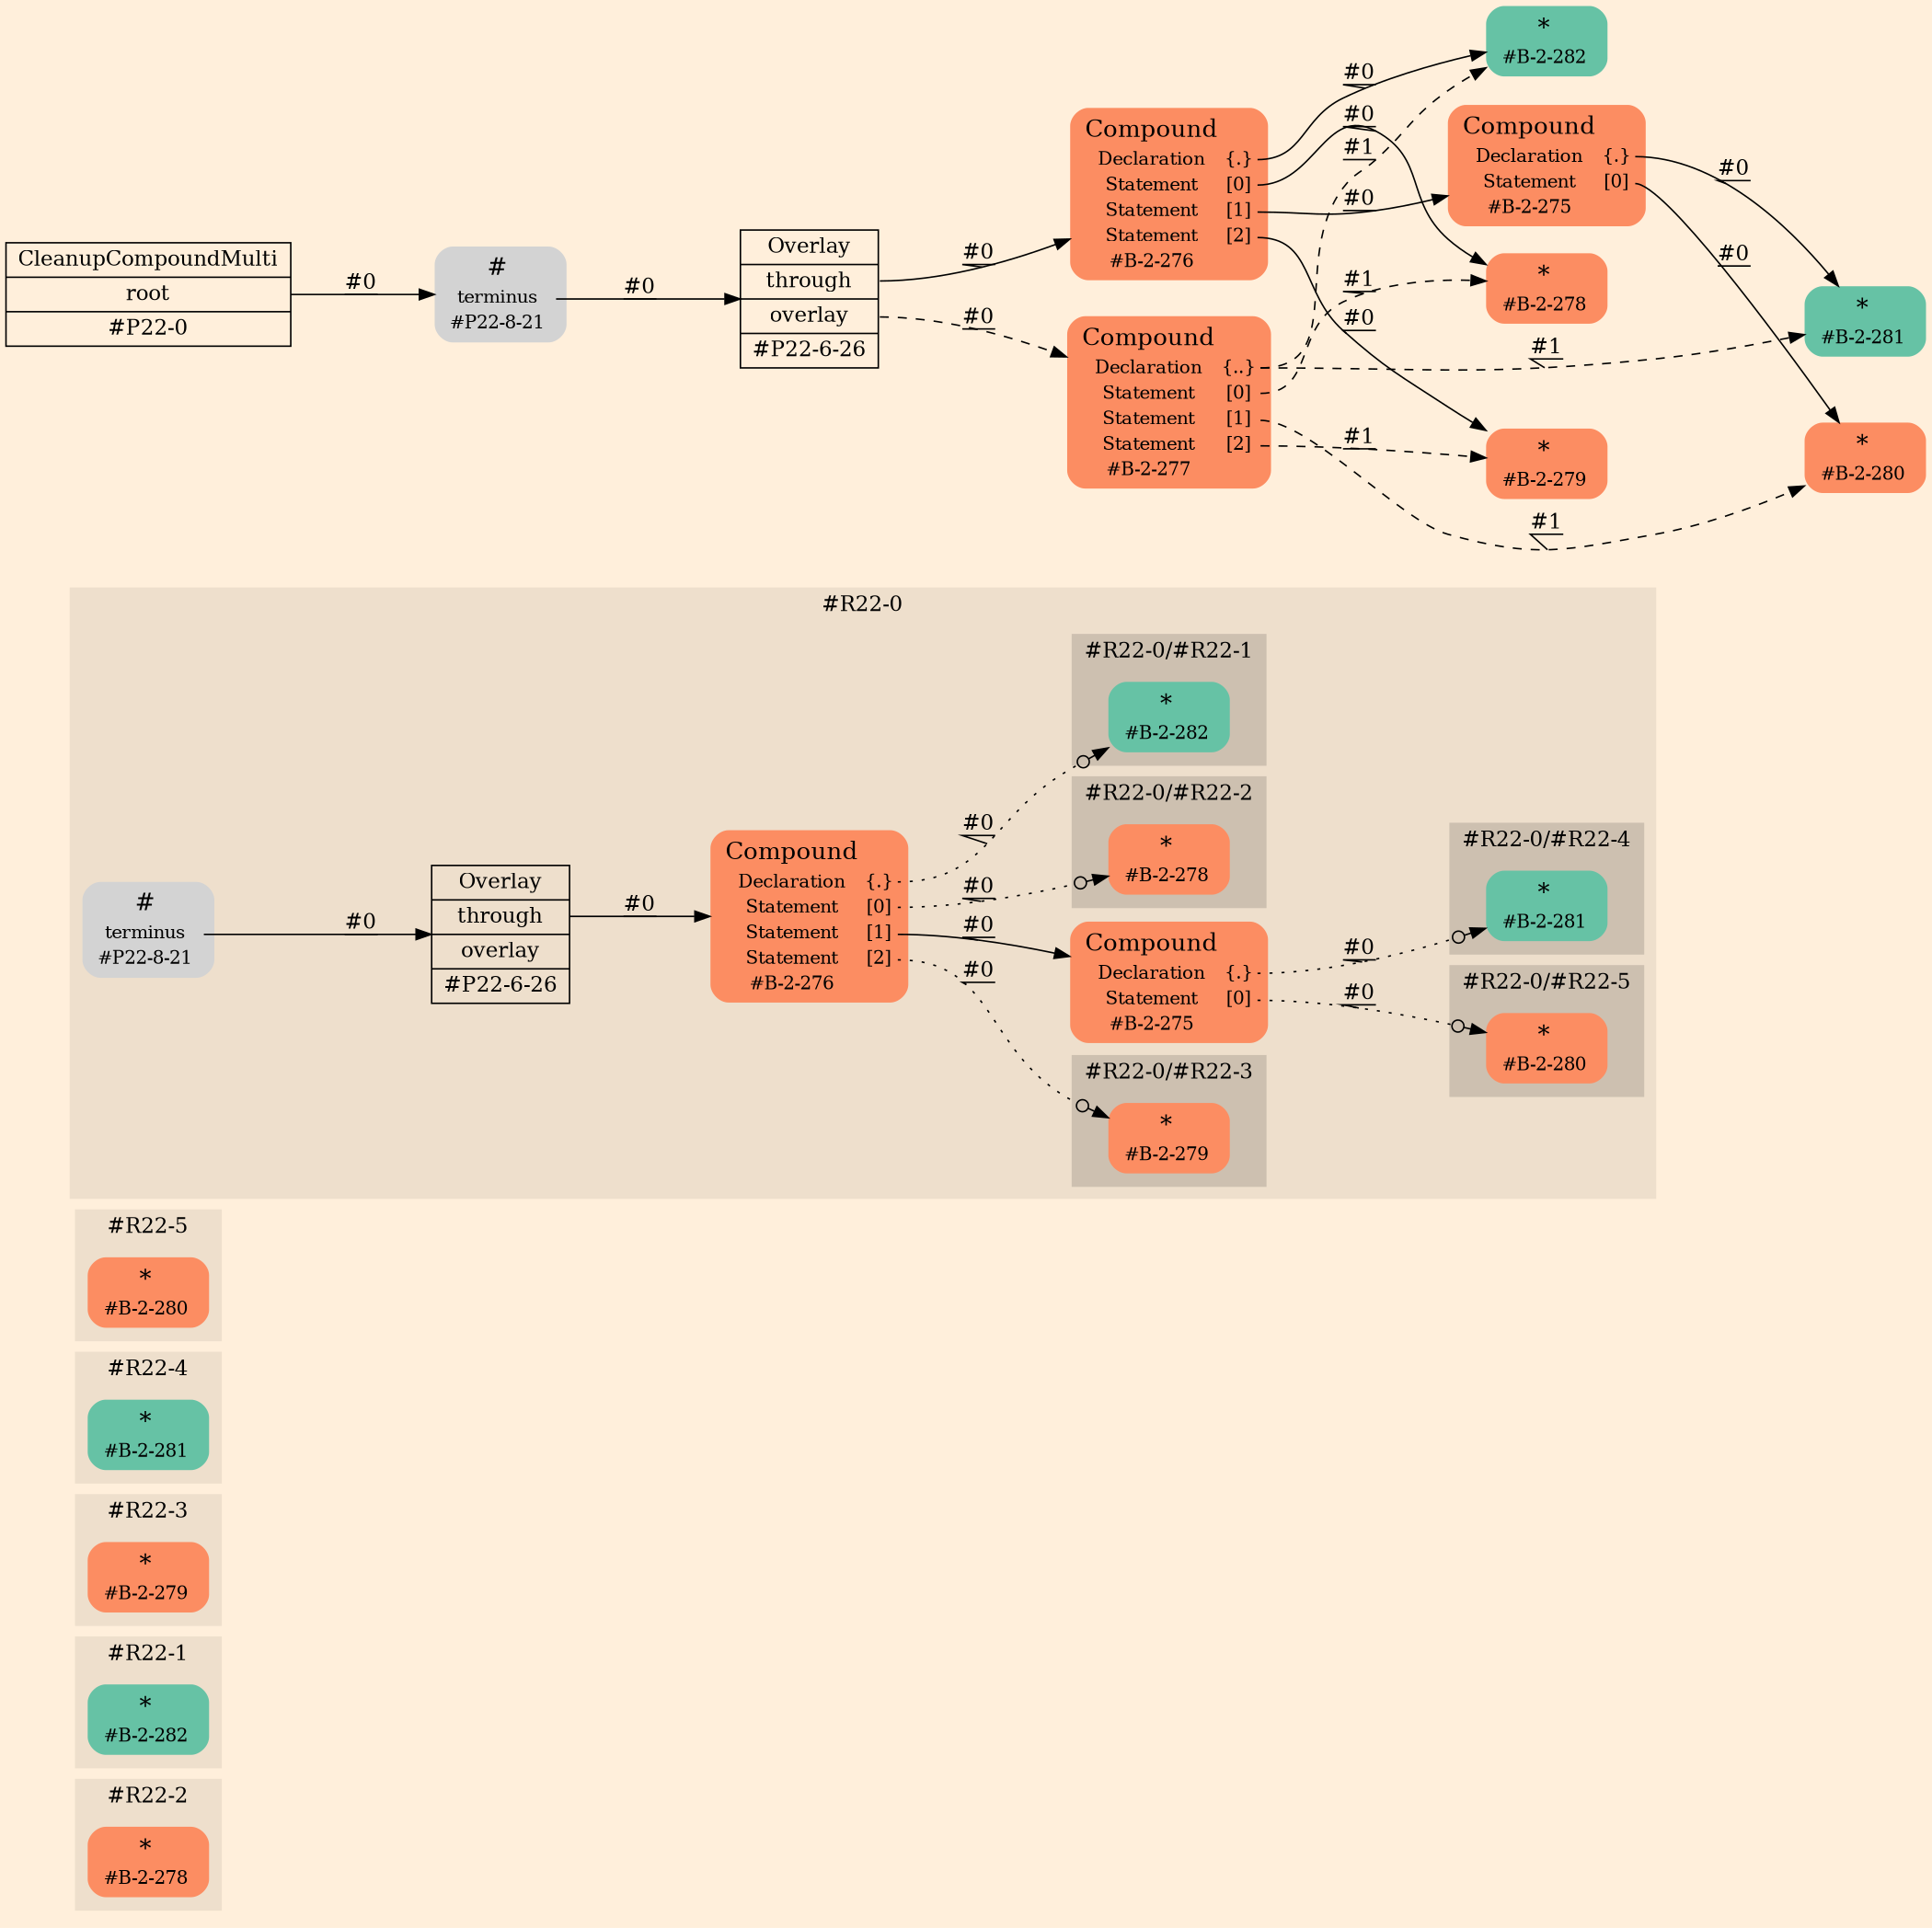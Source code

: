 digraph Inferno {
graph [
    rankdir = "LR"
    ranksep = 1.0
    size = "14,20"
    bgcolor = antiquewhite1
    color = black
    fontcolor = black
];
node [
];
// -------------------- figure #R22-2 --------------------
subgraph "cluster#R22-2" {
    label = "#R22-2"
    style = "filled"
    color = antiquewhite2
    "#R22-2/#B-2-278" [
        shape = "plaintext"
        fillcolor = "/set28/2"
        label = <<TABLE BORDER="0" CELLBORDER="0" CELLSPACING="0">
         <TR><TD><FONT POINT-SIZE="16.0">*</FONT></TD><TD></TD></TR>
         <TR><TD>#B-2-278</TD><TD PORT="port0"></TD></TR>
        </TABLE>>
        style = "rounded,filled"
        fontsize = "12"
    ];
    
}


// -------------------- figure #R22-1 --------------------
subgraph "cluster#R22-1" {
    label = "#R22-1"
    style = "filled"
    color = antiquewhite2
    "#R22-1/#B-2-282" [
        shape = "plaintext"
        fillcolor = "/set28/1"
        label = <<TABLE BORDER="0" CELLBORDER="0" CELLSPACING="0">
         <TR><TD><FONT POINT-SIZE="16.0">*</FONT></TD><TD></TD></TR>
         <TR><TD>#B-2-282</TD><TD PORT="port0"></TD></TR>
        </TABLE>>
        style = "rounded,filled"
        fontsize = "12"
    ];
    
}


// -------------------- figure #R22-3 --------------------
subgraph "cluster#R22-3" {
    label = "#R22-3"
    style = "filled"
    color = antiquewhite2
    "#R22-3/#B-2-279" [
        shape = "plaintext"
        fillcolor = "/set28/2"
        label = <<TABLE BORDER="0" CELLBORDER="0" CELLSPACING="0">
         <TR><TD><FONT POINT-SIZE="16.0">*</FONT></TD><TD></TD></TR>
         <TR><TD>#B-2-279</TD><TD PORT="port0"></TD></TR>
        </TABLE>>
        style = "rounded,filled"
        fontsize = "12"
    ];
    
}


// -------------------- figure #R22-4 --------------------
subgraph "cluster#R22-4" {
    label = "#R22-4"
    style = "filled"
    color = antiquewhite2
    "#R22-4/#B-2-281" [
        shape = "plaintext"
        fillcolor = "/set28/1"
        label = <<TABLE BORDER="0" CELLBORDER="0" CELLSPACING="0">
         <TR><TD><FONT POINT-SIZE="16.0">*</FONT></TD><TD></TD></TR>
         <TR><TD>#B-2-281</TD><TD PORT="port0"></TD></TR>
        </TABLE>>
        style = "rounded,filled"
        fontsize = "12"
    ];
    
}


// -------------------- figure #R22-5 --------------------
subgraph "cluster#R22-5" {
    label = "#R22-5"
    style = "filled"
    color = antiquewhite2
    "#R22-5/#B-2-280" [
        shape = "plaintext"
        fillcolor = "/set28/2"
        label = <<TABLE BORDER="0" CELLBORDER="0" CELLSPACING="0">
         <TR><TD><FONT POINT-SIZE="16.0">*</FONT></TD><TD></TD></TR>
         <TR><TD>#B-2-280</TD><TD PORT="port0"></TD></TR>
        </TABLE>>
        style = "rounded,filled"
        fontsize = "12"
    ];
    
}


// -------------------- figure #R22-0 --------------------
subgraph "cluster#R22-0" {
    label = "#R22-0"
    style = "filled"
    color = antiquewhite2
    "#R22-0/#P22-6-26" [
        shape = "record"
        fillcolor = antiquewhite2
        label = "<fixed> Overlay | <port0> through | <port1> overlay | <port2> #P22-6-26"
        style = "filled"
        fontsize = "14"
        color = black
        fontcolor = black
    ];
    
    "#R22-0/#B-2-275" [
        shape = "plaintext"
        fillcolor = "/set28/2"
        label = <<TABLE BORDER="0" CELLBORDER="0" CELLSPACING="0">
         <TR><TD><FONT POINT-SIZE="16.0">Compound</FONT></TD><TD></TD></TR>
         <TR><TD>Declaration</TD><TD PORT="port0">{.}</TD></TR>
         <TR><TD>Statement</TD><TD PORT="port1">[0]</TD></TR>
         <TR><TD>#B-2-275</TD><TD PORT="port2"></TD></TR>
        </TABLE>>
        style = "rounded,filled"
        fontsize = "12"
    ];
    
    "#R22-0/#B-2-276" [
        shape = "plaintext"
        fillcolor = "/set28/2"
        label = <<TABLE BORDER="0" CELLBORDER="0" CELLSPACING="0">
         <TR><TD><FONT POINT-SIZE="16.0">Compound</FONT></TD><TD></TD></TR>
         <TR><TD>Declaration</TD><TD PORT="port0">{.}</TD></TR>
         <TR><TD>Statement</TD><TD PORT="port1">[0]</TD></TR>
         <TR><TD>Statement</TD><TD PORT="port2">[1]</TD></TR>
         <TR><TD>Statement</TD><TD PORT="port3">[2]</TD></TR>
         <TR><TD>#B-2-276</TD><TD PORT="port4"></TD></TR>
        </TABLE>>
        style = "rounded,filled"
        fontsize = "12"
    ];
    
    "#R22-0/#P22-8-21" [
        shape = "plaintext"
        label = <<TABLE BORDER="0" CELLBORDER="0" CELLSPACING="0">
         <TR><TD><FONT POINT-SIZE="16.0">#</FONT></TD><TD></TD></TR>
         <TR><TD>terminus</TD><TD PORT="port0"></TD></TR>
         <TR><TD>#P22-8-21</TD><TD PORT="port1"></TD></TR>
        </TABLE>>
        style = "rounded,filled"
        fontsize = "12"
    ];
    
    subgraph "cluster#R22-0/#R22-5" {
        label = "#R22-0/#R22-5"
        style = "filled"
        color = antiquewhite3
        "#R22-0/#0/#B-2-280" [
            shape = "plaintext"
            fillcolor = "/set28/2"
            label = <<TABLE BORDER="0" CELLBORDER="0" CELLSPACING="0">
             <TR><TD><FONT POINT-SIZE="16.0">*</FONT></TD><TD></TD></TR>
             <TR><TD>#B-2-280</TD><TD PORT="port0"></TD></TR>
            </TABLE>>
            style = "rounded,filled"
            fontsize = "12"
        ];
        
    }
    
    subgraph "cluster#R22-0/#R22-4" {
        label = "#R22-0/#R22-4"
        style = "filled"
        color = antiquewhite3
        "#R22-0/#0/#B-2-281" [
            shape = "plaintext"
            fillcolor = "/set28/1"
            label = <<TABLE BORDER="0" CELLBORDER="0" CELLSPACING="0">
             <TR><TD><FONT POINT-SIZE="16.0">*</FONT></TD><TD></TD></TR>
             <TR><TD>#B-2-281</TD><TD PORT="port0"></TD></TR>
            </TABLE>>
            style = "rounded,filled"
            fontsize = "12"
        ];
        
    }
    
    subgraph "cluster#R22-0/#R22-3" {
        label = "#R22-0/#R22-3"
        style = "filled"
        color = antiquewhite3
        "#R22-0/#0/#B-2-279" [
            shape = "plaintext"
            fillcolor = "/set28/2"
            label = <<TABLE BORDER="0" CELLBORDER="0" CELLSPACING="0">
             <TR><TD><FONT POINT-SIZE="16.0">*</FONT></TD><TD></TD></TR>
             <TR><TD>#B-2-279</TD><TD PORT="port0"></TD></TR>
            </TABLE>>
            style = "rounded,filled"
            fontsize = "12"
        ];
        
    }
    
    subgraph "cluster#R22-0/#R22-1" {
        label = "#R22-0/#R22-1"
        style = "filled"
        color = antiquewhite3
        "#R22-0/#0/#B-2-282" [
            shape = "plaintext"
            fillcolor = "/set28/1"
            label = <<TABLE BORDER="0" CELLBORDER="0" CELLSPACING="0">
             <TR><TD><FONT POINT-SIZE="16.0">*</FONT></TD><TD></TD></TR>
             <TR><TD>#B-2-282</TD><TD PORT="port0"></TD></TR>
            </TABLE>>
            style = "rounded,filled"
            fontsize = "12"
        ];
        
    }
    
    subgraph "cluster#R22-0/#R22-2" {
        label = "#R22-0/#R22-2"
        style = "filled"
        color = antiquewhite3
        "#R22-0/#0/#B-2-278" [
            shape = "plaintext"
            fillcolor = "/set28/2"
            label = <<TABLE BORDER="0" CELLBORDER="0" CELLSPACING="0">
             <TR><TD><FONT POINT-SIZE="16.0">*</FONT></TD><TD></TD></TR>
             <TR><TD>#B-2-278</TD><TD PORT="port0"></TD></TR>
            </TABLE>>
            style = "rounded,filled"
            fontsize = "12"
        ];
        
    }
    
}


// -------------------- transformation figure --------------------
"CR#P22-0" [
    shape = "record"
    fillcolor = antiquewhite1
    label = "<fixed> CleanupCompoundMulti | <port0> root | <port1> #P22-0"
    style = "filled"
    fontsize = "14"
    color = black
    fontcolor = black
];

"#P22-8-21" [
    shape = "plaintext"
    label = <<TABLE BORDER="0" CELLBORDER="0" CELLSPACING="0">
     <TR><TD><FONT POINT-SIZE="16.0">#</FONT></TD><TD></TD></TR>
     <TR><TD>terminus</TD><TD PORT="port0"></TD></TR>
     <TR><TD>#P22-8-21</TD><TD PORT="port1"></TD></TR>
    </TABLE>>
    style = "rounded,filled"
    fontsize = "12"
];

"#P22-6-26" [
    shape = "record"
    fillcolor = antiquewhite1
    label = "<fixed> Overlay | <port0> through | <port1> overlay | <port2> #P22-6-26"
    style = "filled"
    fontsize = "14"
    color = black
    fontcolor = black
];

"#B-2-276" [
    shape = "plaintext"
    fillcolor = "/set28/2"
    label = <<TABLE BORDER="0" CELLBORDER="0" CELLSPACING="0">
     <TR><TD><FONT POINT-SIZE="16.0">Compound</FONT></TD><TD></TD></TR>
     <TR><TD>Declaration</TD><TD PORT="port0">{.}</TD></TR>
     <TR><TD>Statement</TD><TD PORT="port1">[0]</TD></TR>
     <TR><TD>Statement</TD><TD PORT="port2">[1]</TD></TR>
     <TR><TD>Statement</TD><TD PORT="port3">[2]</TD></TR>
     <TR><TD>#B-2-276</TD><TD PORT="port4"></TD></TR>
    </TABLE>>
    style = "rounded,filled"
    fontsize = "12"
];

"#B-2-282" [
    shape = "plaintext"
    fillcolor = "/set28/1"
    label = <<TABLE BORDER="0" CELLBORDER="0" CELLSPACING="0">
     <TR><TD><FONT POINT-SIZE="16.0">*</FONT></TD><TD></TD></TR>
     <TR><TD>#B-2-282</TD><TD PORT="port0"></TD></TR>
    </TABLE>>
    style = "rounded,filled"
    fontsize = "12"
];

"#B-2-278" [
    shape = "plaintext"
    fillcolor = "/set28/2"
    label = <<TABLE BORDER="0" CELLBORDER="0" CELLSPACING="0">
     <TR><TD><FONT POINT-SIZE="16.0">*</FONT></TD><TD></TD></TR>
     <TR><TD>#B-2-278</TD><TD PORT="port0"></TD></TR>
    </TABLE>>
    style = "rounded,filled"
    fontsize = "12"
];

"#B-2-275" [
    shape = "plaintext"
    fillcolor = "/set28/2"
    label = <<TABLE BORDER="0" CELLBORDER="0" CELLSPACING="0">
     <TR><TD><FONT POINT-SIZE="16.0">Compound</FONT></TD><TD></TD></TR>
     <TR><TD>Declaration</TD><TD PORT="port0">{.}</TD></TR>
     <TR><TD>Statement</TD><TD PORT="port1">[0]</TD></TR>
     <TR><TD>#B-2-275</TD><TD PORT="port2"></TD></TR>
    </TABLE>>
    style = "rounded,filled"
    fontsize = "12"
];

"#B-2-281" [
    shape = "plaintext"
    fillcolor = "/set28/1"
    label = <<TABLE BORDER="0" CELLBORDER="0" CELLSPACING="0">
     <TR><TD><FONT POINT-SIZE="16.0">*</FONT></TD><TD></TD></TR>
     <TR><TD>#B-2-281</TD><TD PORT="port0"></TD></TR>
    </TABLE>>
    style = "rounded,filled"
    fontsize = "12"
];

"#B-2-280" [
    shape = "plaintext"
    fillcolor = "/set28/2"
    label = <<TABLE BORDER="0" CELLBORDER="0" CELLSPACING="0">
     <TR><TD><FONT POINT-SIZE="16.0">*</FONT></TD><TD></TD></TR>
     <TR><TD>#B-2-280</TD><TD PORT="port0"></TD></TR>
    </TABLE>>
    style = "rounded,filled"
    fontsize = "12"
];

"#B-2-279" [
    shape = "plaintext"
    fillcolor = "/set28/2"
    label = <<TABLE BORDER="0" CELLBORDER="0" CELLSPACING="0">
     <TR><TD><FONT POINT-SIZE="16.0">*</FONT></TD><TD></TD></TR>
     <TR><TD>#B-2-279</TD><TD PORT="port0"></TD></TR>
    </TABLE>>
    style = "rounded,filled"
    fontsize = "12"
];

"#B-2-277" [
    shape = "plaintext"
    fillcolor = "/set28/2"
    label = <<TABLE BORDER="0" CELLBORDER="0" CELLSPACING="0">
     <TR><TD><FONT POINT-SIZE="16.0">Compound</FONT></TD><TD></TD></TR>
     <TR><TD>Declaration</TD><TD PORT="port0">{..}</TD></TR>
     <TR><TD>Statement</TD><TD PORT="port1">[0]</TD></TR>
     <TR><TD>Statement</TD><TD PORT="port2">[1]</TD></TR>
     <TR><TD>Statement</TD><TD PORT="port3">[2]</TD></TR>
     <TR><TD>#B-2-277</TD><TD PORT="port4"></TD></TR>
    </TABLE>>
    style = "rounded,filled"
    fontsize = "12"
];



// -------------------- links --------------------
// links for block CR#P22-0
"CR#P22-0":port0 -> "#P22-8-21" [
    style="solid"
    label = "#0"
    decorate = true
    color = black
    fontcolor = black
];

// links for block #P22-8-21
"#P22-8-21":port0 -> "#P22-6-26" [
    style="solid"
    label = "#0"
    decorate = true
    color = black
    fontcolor = black
];

// links for block #P22-6-26
"#P22-6-26":port0 -> "#B-2-276" [
    style="solid"
    label = "#0"
    decorate = true
    color = black
    fontcolor = black
];

"#P22-6-26":port1 -> "#B-2-277" [
    style="dashed"
    label = "#0"
    decorate = true
    color = black
    fontcolor = black
];

// links for block #B-2-276
"#B-2-276":port0 -> "#B-2-282" [
    style="solid"
    label = "#0"
    decorate = true
    color = black
    fontcolor = black
];

"#B-2-276":port1 -> "#B-2-278" [
    style="solid"
    label = "#0"
    decorate = true
    color = black
    fontcolor = black
];

"#B-2-276":port2 -> "#B-2-275" [
    style="solid"
    label = "#0"
    decorate = true
    color = black
    fontcolor = black
];

"#B-2-276":port3 -> "#B-2-279" [
    style="solid"
    label = "#0"
    decorate = true
    color = black
    fontcolor = black
];

// links for block #B-2-282
// links for block #B-2-278
// links for block #B-2-275
"#B-2-275":port0 -> "#B-2-281" [
    style="solid"
    label = "#0"
    decorate = true
    color = black
    fontcolor = black
];

"#B-2-275":port1 -> "#B-2-280" [
    style="solid"
    label = "#0"
    decorate = true
    color = black
    fontcolor = black
];

// links for block #B-2-281
// links for block #B-2-280
// links for block #B-2-279
// links for block #B-2-277
"#B-2-277":port0 -> "#B-2-281" [
    style="dashed"
    label = "#1"
    decorate = true
    color = black
    fontcolor = black
];

"#B-2-277":port0 -> "#B-2-282" [
    style="dashed"
    label = "#1"
    decorate = true
    color = black
    fontcolor = black
];

"#B-2-277":port1 -> "#B-2-278" [
    style="dashed"
    label = "#1"
    decorate = true
    color = black
    fontcolor = black
];

"#B-2-277":port2 -> "#B-2-280" [
    style="dashed"
    label = "#1"
    decorate = true
    color = black
    fontcolor = black
];

"#B-2-277":port3 -> "#B-2-279" [
    style="dashed"
    label = "#1"
    decorate = true
    color = black
    fontcolor = black
];

// links for block #R22-0/#P22-6-26
"#R22-0/#P22-6-26":port0 -> "#R22-0/#B-2-276" [
    style="solid"
    label = "#0"
    decorate = true
    color = black
    fontcolor = black
];

// links for block #R22-0/#B-2-275
"#R22-0/#B-2-275":port0 -> "#R22-0/#0/#B-2-281" [
    style="dotted"
    arrowhead="normalnoneodot"
    label = "#0"
    decorate = true
    color = black
    fontcolor = black
];

"#R22-0/#B-2-275":port1 -> "#R22-0/#0/#B-2-280" [
    style="dotted"
    arrowhead="normalnoneodot"
    label = "#0"
    decorate = true
    color = black
    fontcolor = black
];

// links for block #R22-0/#B-2-276
"#R22-0/#B-2-276":port0 -> "#R22-0/#0/#B-2-282" [
    style="dotted"
    arrowhead="normalnoneodot"
    label = "#0"
    decorate = true
    color = black
    fontcolor = black
];

"#R22-0/#B-2-276":port1 -> "#R22-0/#0/#B-2-278" [
    style="dotted"
    arrowhead="normalnoneodot"
    label = "#0"
    decorate = true
    color = black
    fontcolor = black
];

"#R22-0/#B-2-276":port2 -> "#R22-0/#B-2-275" [
    style="solid"
    label = "#0"
    decorate = true
    color = black
    fontcolor = black
];

"#R22-0/#B-2-276":port3 -> "#R22-0/#0/#B-2-279" [
    style="dotted"
    arrowhead="normalnoneodot"
    label = "#0"
    decorate = true
    color = black
    fontcolor = black
];

// links for block #R22-0/#P22-8-21
"#R22-0/#P22-8-21":port0 -> "#R22-0/#P22-6-26" [
    style="solid"
    label = "#0"
    decorate = true
    color = black
    fontcolor = black
];

// links for block #R22-0/#0/#B-2-280
// links for block #R22-0/#0/#B-2-281
// links for block #R22-0/#0/#B-2-279
// links for block #R22-0/#0/#B-2-282
// links for block #R22-0/#0/#B-2-278
// links for block #R22-5/#B-2-280
// links for block #R22-4/#B-2-281
// links for block #R22-3/#B-2-279
// links for block #R22-1/#B-2-282
// links for block #R22-2/#B-2-278
}
